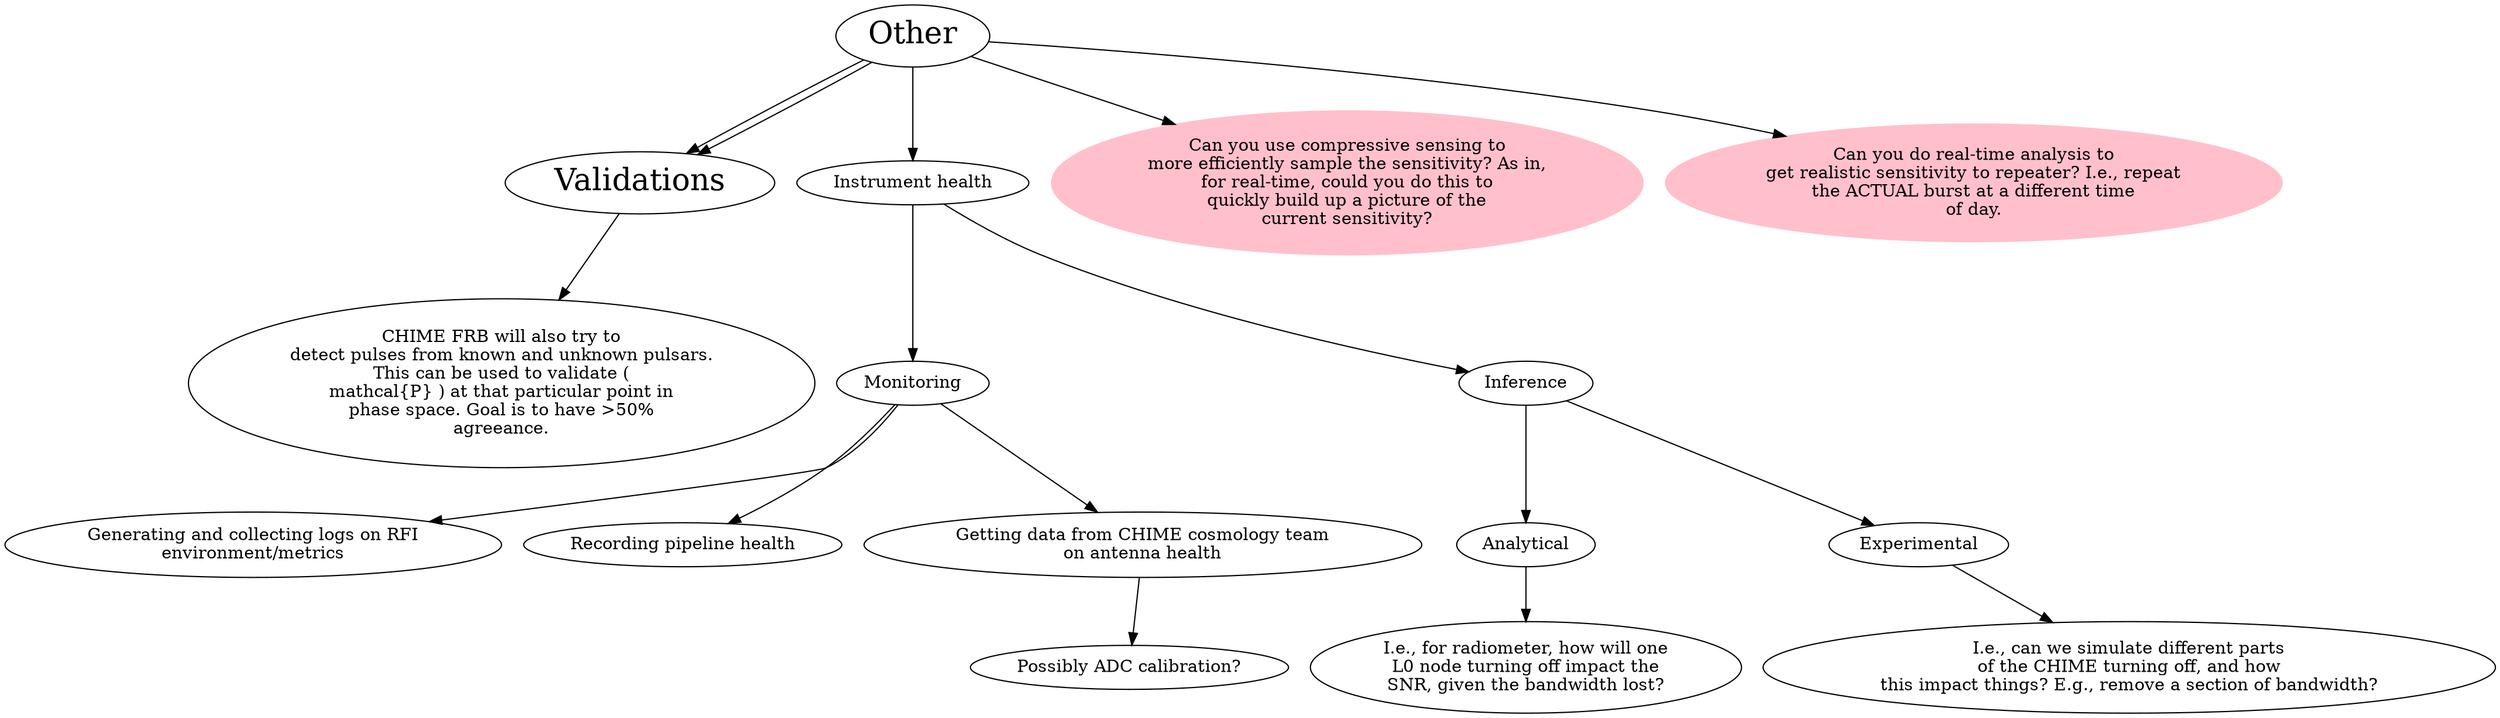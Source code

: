 digraph mygraph {
overlap="prism";
splines="true";
B5 [fontsize=25 label="Other"];
B5 -> B3;
B5 -> B3;
B3 [fontsize=25 label="Validations"];
B3 -> B31 ;
B31 [label="CHIME FRB will also try to\ndetect pulses from known and unknown pulsars.\nThis can be used to validate \(\n\mathcal{P} \) at that particular point in\nphase space. Goal is to have >50%\nagreeance."];
B5 -> B41 ;
B41 [label="Instrument health"];
B41 -> B411 ;
B411 [label="Monitoring"];
B411 -> B4111 ;
B4111 [label="Generating and collecting logs on RFI\nenvironment/metrics"];
B411 -> B4112 ;
B4112 [label="Recording pipeline health"];
B411 -> B4113 ;
B4113 [label="Getting data from CHIME cosmology team\non antenna health"];
B4113 -> B41131 ;
B41131 [label="Possibly ADC calibration?"];
B41 -> B412 ;
B412 [label="Inference"];
B412 -> B4121 ;
B4121 [label="Analytical"];
B4121 -> B41211 ;
B41211 [label="I.e., for radiometer, how will one\nL0 node turning off impact the\nSNR, given the bandwidth lost?"];
B412 -> B4122 ;
B4122 [label="Experimental"];
B4122 -> B41221 ;
B41221 [label="I.e., can we simulate different parts\nof the CHIME turning off, and how\nthis impact things? E.g., remove a section of bandwidth?"];
B5 -> B51;
B51 [color="pink" style="filled" label="Can you use compressive sensing to\nmore efficiently sample the sensitivity? As in,\nfor real-time, could you do this to\nquickly build up a picture of the\ncurrent sensitivity?"];
B5 -> B52;
B52 [color="pink" style="filled" label="Can you do real-time analysis to\nget realistic sensitivity to repeater? I.e., repeat\nthe ACTUAL burst at a different time\nof day."];
}
